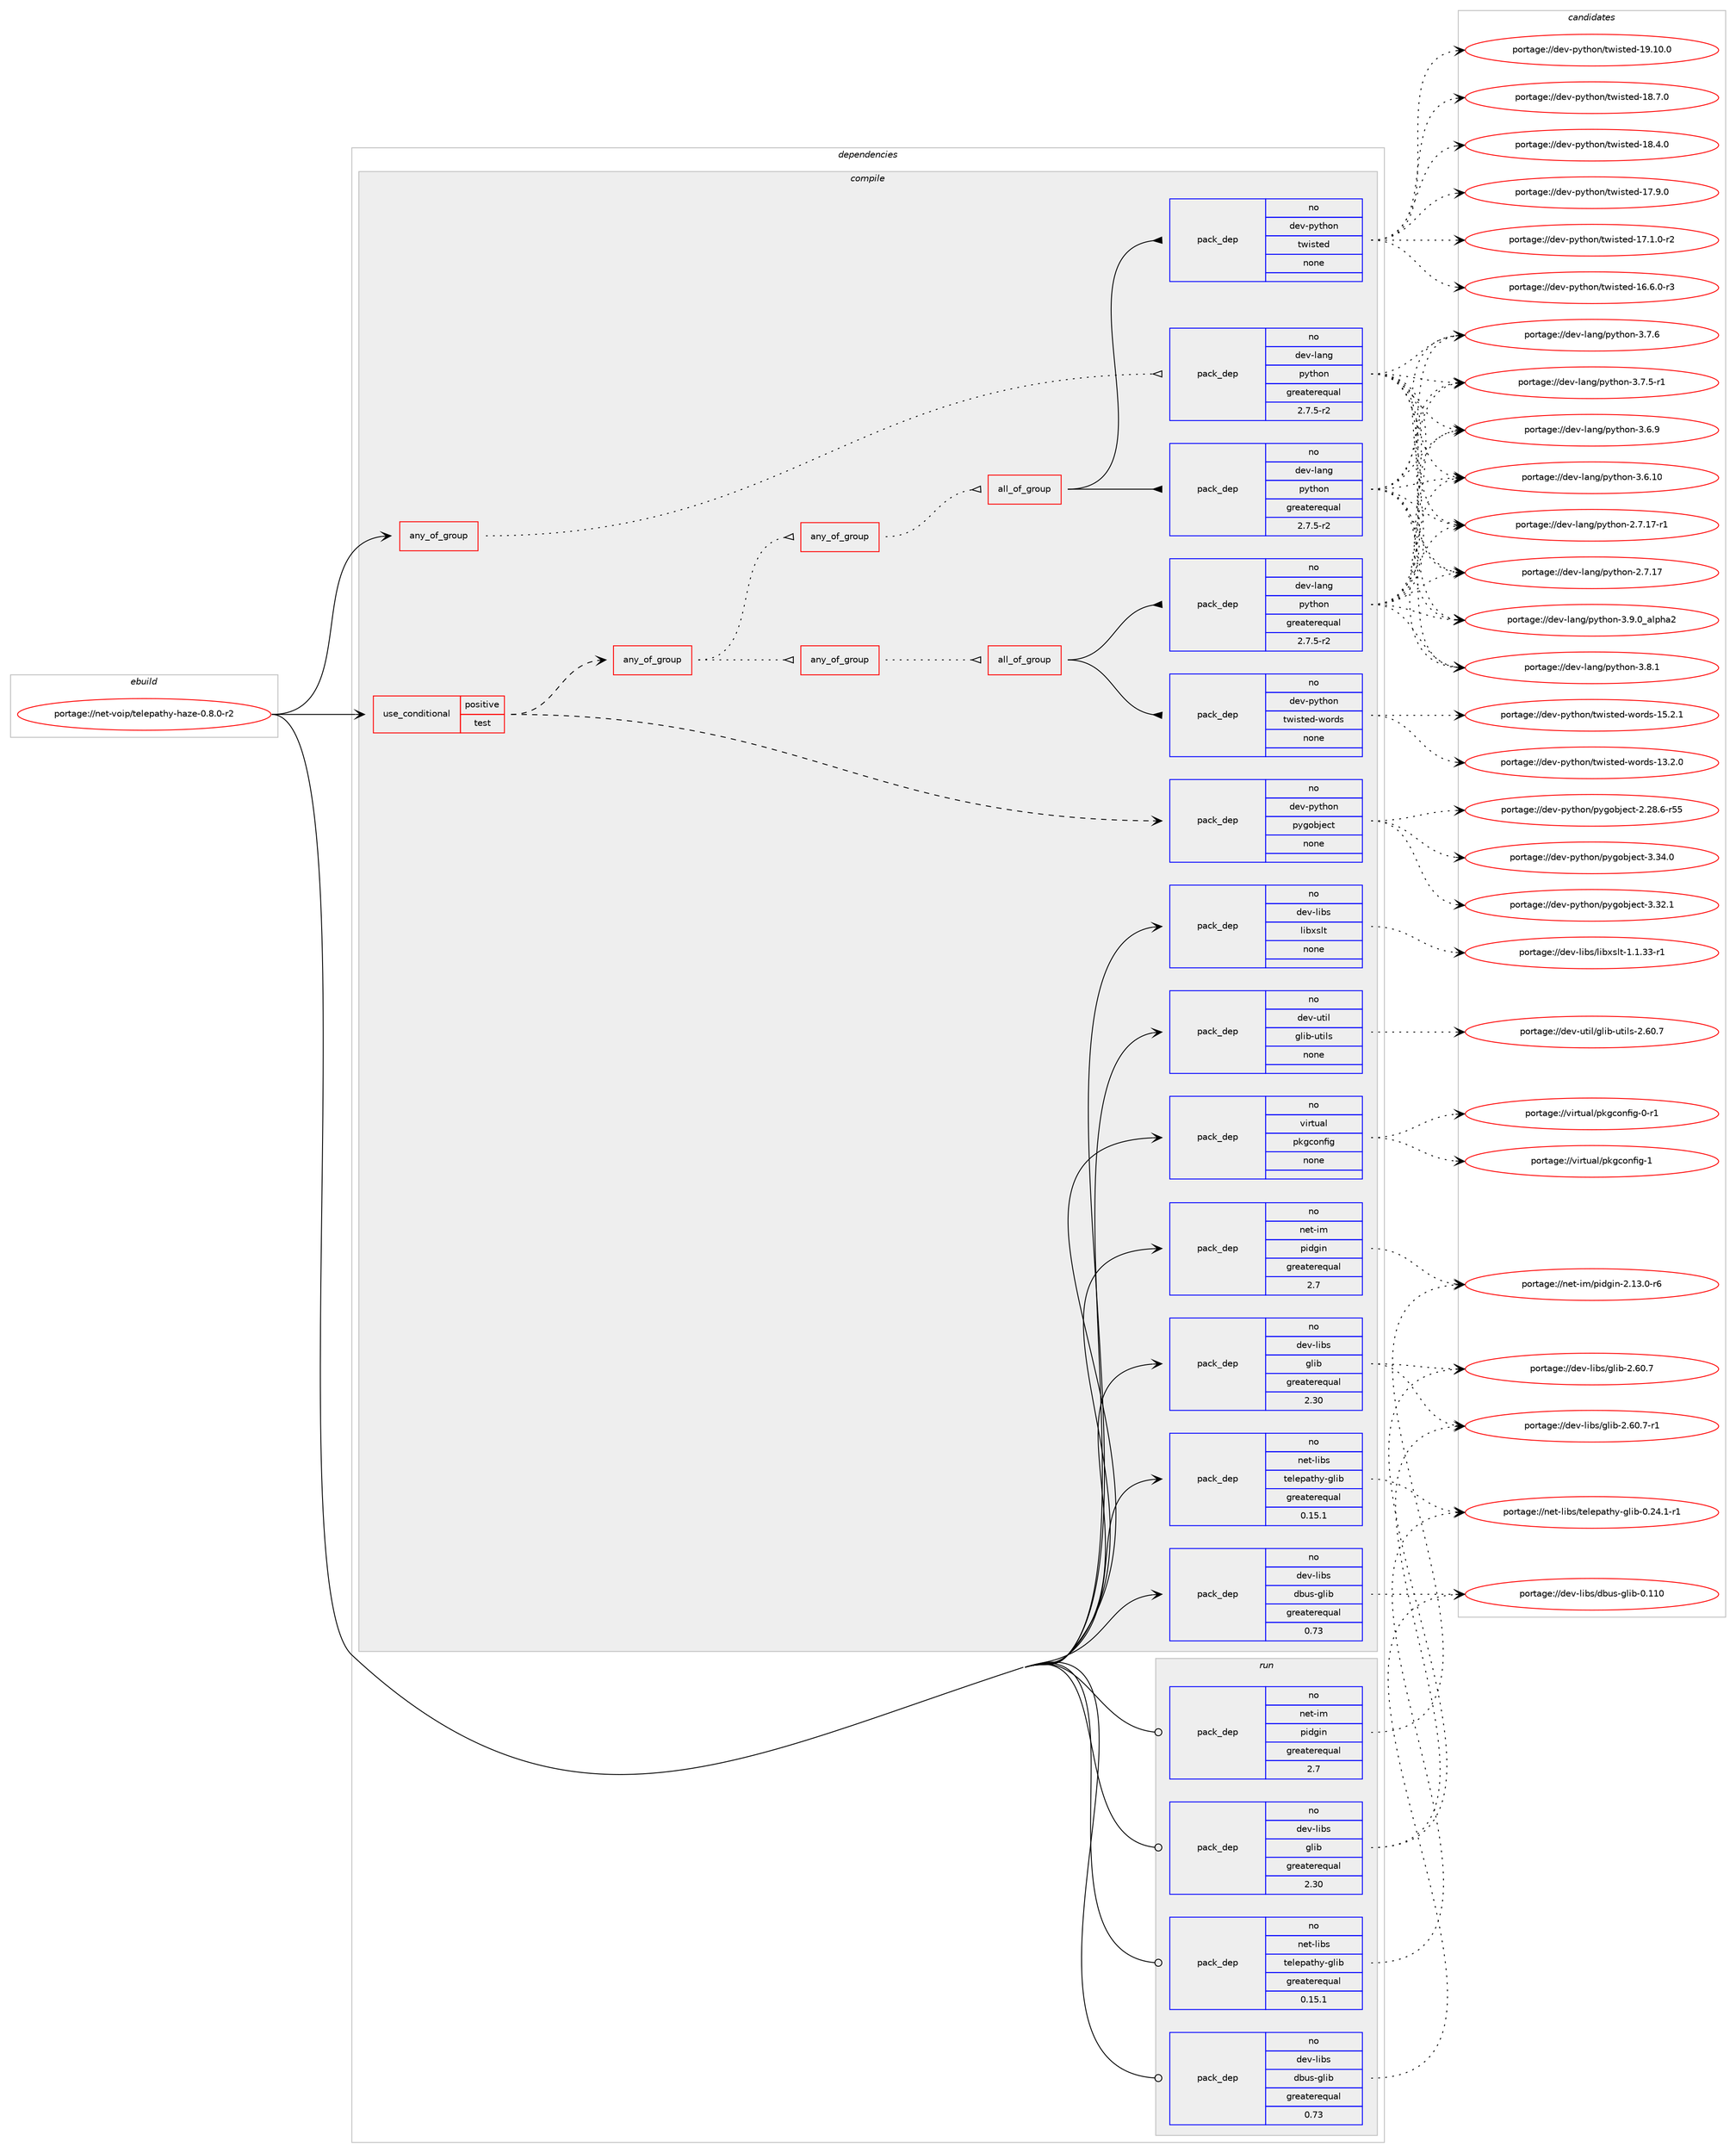 digraph prolog {

# *************
# Graph options
# *************

newrank=true;
concentrate=true;
compound=true;
graph [rankdir=LR,fontname=Helvetica,fontsize=10,ranksep=1.5];#, ranksep=2.5, nodesep=0.2];
edge  [arrowhead=vee];
node  [fontname=Helvetica,fontsize=10];

# **********
# The ebuild
# **********

subgraph cluster_leftcol {
color=gray;
rank=same;
label=<<i>ebuild</i>>;
id [label="portage://net-voip/telepathy-haze-0.8.0-r2", color=red, width=4, href="../net-voip/telepathy-haze-0.8.0-r2.svg"];
}

# ****************
# The dependencies
# ****************

subgraph cluster_midcol {
color=gray;
label=<<i>dependencies</i>>;
subgraph cluster_compile {
fillcolor="#eeeeee";
style=filled;
label=<<i>compile</i>>;
subgraph any1784 {
dependency113570 [label=<<TABLE BORDER="0" CELLBORDER="1" CELLSPACING="0" CELLPADDING="4"><TR><TD CELLPADDING="10">any_of_group</TD></TR></TABLE>>, shape=none, color=red];subgraph pack89000 {
dependency113571 [label=<<TABLE BORDER="0" CELLBORDER="1" CELLSPACING="0" CELLPADDING="4" WIDTH="220"><TR><TD ROWSPAN="6" CELLPADDING="30">pack_dep</TD></TR><TR><TD WIDTH="110">no</TD></TR><TR><TD>dev-lang</TD></TR><TR><TD>python</TD></TR><TR><TD>greaterequal</TD></TR><TR><TD>2.7.5-r2</TD></TR></TABLE>>, shape=none, color=blue];
}
dependency113570:e -> dependency113571:w [weight=20,style="dotted",arrowhead="oinv"];
}
id:e -> dependency113570:w [weight=20,style="solid",arrowhead="vee"];
subgraph cond22689 {
dependency113572 [label=<<TABLE BORDER="0" CELLBORDER="1" CELLSPACING="0" CELLPADDING="4"><TR><TD ROWSPAN="3" CELLPADDING="10">use_conditional</TD></TR><TR><TD>positive</TD></TR><TR><TD>test</TD></TR></TABLE>>, shape=none, color=red];
subgraph pack89001 {
dependency113573 [label=<<TABLE BORDER="0" CELLBORDER="1" CELLSPACING="0" CELLPADDING="4" WIDTH="220"><TR><TD ROWSPAN="6" CELLPADDING="30">pack_dep</TD></TR><TR><TD WIDTH="110">no</TD></TR><TR><TD>dev-python</TD></TR><TR><TD>pygobject</TD></TR><TR><TD>none</TD></TR><TR><TD></TD></TR></TABLE>>, shape=none, color=blue];
}
dependency113572:e -> dependency113573:w [weight=20,style="dashed",arrowhead="vee"];
subgraph any1785 {
dependency113574 [label=<<TABLE BORDER="0" CELLBORDER="1" CELLSPACING="0" CELLPADDING="4"><TR><TD CELLPADDING="10">any_of_group</TD></TR></TABLE>>, shape=none, color=red];subgraph any1786 {
dependency113575 [label=<<TABLE BORDER="0" CELLBORDER="1" CELLSPACING="0" CELLPADDING="4"><TR><TD CELLPADDING="10">any_of_group</TD></TR></TABLE>>, shape=none, color=red];subgraph all100 {
dependency113576 [label=<<TABLE BORDER="0" CELLBORDER="1" CELLSPACING="0" CELLPADDING="4"><TR><TD CELLPADDING="10">all_of_group</TD></TR></TABLE>>, shape=none, color=red];subgraph pack89002 {
dependency113577 [label=<<TABLE BORDER="0" CELLBORDER="1" CELLSPACING="0" CELLPADDING="4" WIDTH="220"><TR><TD ROWSPAN="6" CELLPADDING="30">pack_dep</TD></TR><TR><TD WIDTH="110">no</TD></TR><TR><TD>dev-lang</TD></TR><TR><TD>python</TD></TR><TR><TD>greaterequal</TD></TR><TR><TD>2.7.5-r2</TD></TR></TABLE>>, shape=none, color=blue];
}
dependency113576:e -> dependency113577:w [weight=20,style="solid",arrowhead="inv"];
subgraph pack89003 {
dependency113578 [label=<<TABLE BORDER="0" CELLBORDER="1" CELLSPACING="0" CELLPADDING="4" WIDTH="220"><TR><TD ROWSPAN="6" CELLPADDING="30">pack_dep</TD></TR><TR><TD WIDTH="110">no</TD></TR><TR><TD>dev-python</TD></TR><TR><TD>twisted</TD></TR><TR><TD>none</TD></TR><TR><TD></TD></TR></TABLE>>, shape=none, color=blue];
}
dependency113576:e -> dependency113578:w [weight=20,style="solid",arrowhead="inv"];
}
dependency113575:e -> dependency113576:w [weight=20,style="dotted",arrowhead="oinv"];
}
dependency113574:e -> dependency113575:w [weight=20,style="dotted",arrowhead="oinv"];
subgraph any1787 {
dependency113579 [label=<<TABLE BORDER="0" CELLBORDER="1" CELLSPACING="0" CELLPADDING="4"><TR><TD CELLPADDING="10">any_of_group</TD></TR></TABLE>>, shape=none, color=red];subgraph all101 {
dependency113580 [label=<<TABLE BORDER="0" CELLBORDER="1" CELLSPACING="0" CELLPADDING="4"><TR><TD CELLPADDING="10">all_of_group</TD></TR></TABLE>>, shape=none, color=red];subgraph pack89004 {
dependency113581 [label=<<TABLE BORDER="0" CELLBORDER="1" CELLSPACING="0" CELLPADDING="4" WIDTH="220"><TR><TD ROWSPAN="6" CELLPADDING="30">pack_dep</TD></TR><TR><TD WIDTH="110">no</TD></TR><TR><TD>dev-lang</TD></TR><TR><TD>python</TD></TR><TR><TD>greaterequal</TD></TR><TR><TD>2.7.5-r2</TD></TR></TABLE>>, shape=none, color=blue];
}
dependency113580:e -> dependency113581:w [weight=20,style="solid",arrowhead="inv"];
subgraph pack89005 {
dependency113582 [label=<<TABLE BORDER="0" CELLBORDER="1" CELLSPACING="0" CELLPADDING="4" WIDTH="220"><TR><TD ROWSPAN="6" CELLPADDING="30">pack_dep</TD></TR><TR><TD WIDTH="110">no</TD></TR><TR><TD>dev-python</TD></TR><TR><TD>twisted-words</TD></TR><TR><TD>none</TD></TR><TR><TD></TD></TR></TABLE>>, shape=none, color=blue];
}
dependency113580:e -> dependency113582:w [weight=20,style="solid",arrowhead="inv"];
}
dependency113579:e -> dependency113580:w [weight=20,style="dotted",arrowhead="oinv"];
}
dependency113574:e -> dependency113579:w [weight=20,style="dotted",arrowhead="oinv"];
}
dependency113572:e -> dependency113574:w [weight=20,style="dashed",arrowhead="vee"];
}
id:e -> dependency113572:w [weight=20,style="solid",arrowhead="vee"];
subgraph pack89006 {
dependency113583 [label=<<TABLE BORDER="0" CELLBORDER="1" CELLSPACING="0" CELLPADDING="4" WIDTH="220"><TR><TD ROWSPAN="6" CELLPADDING="30">pack_dep</TD></TR><TR><TD WIDTH="110">no</TD></TR><TR><TD>dev-libs</TD></TR><TR><TD>dbus-glib</TD></TR><TR><TD>greaterequal</TD></TR><TR><TD>0.73</TD></TR></TABLE>>, shape=none, color=blue];
}
id:e -> dependency113583:w [weight=20,style="solid",arrowhead="vee"];
subgraph pack89007 {
dependency113584 [label=<<TABLE BORDER="0" CELLBORDER="1" CELLSPACING="0" CELLPADDING="4" WIDTH="220"><TR><TD ROWSPAN="6" CELLPADDING="30">pack_dep</TD></TR><TR><TD WIDTH="110">no</TD></TR><TR><TD>dev-libs</TD></TR><TR><TD>glib</TD></TR><TR><TD>greaterequal</TD></TR><TR><TD>2.30</TD></TR></TABLE>>, shape=none, color=blue];
}
id:e -> dependency113584:w [weight=20,style="solid",arrowhead="vee"];
subgraph pack89008 {
dependency113585 [label=<<TABLE BORDER="0" CELLBORDER="1" CELLSPACING="0" CELLPADDING="4" WIDTH="220"><TR><TD ROWSPAN="6" CELLPADDING="30">pack_dep</TD></TR><TR><TD WIDTH="110">no</TD></TR><TR><TD>dev-libs</TD></TR><TR><TD>libxslt</TD></TR><TR><TD>none</TD></TR><TR><TD></TD></TR></TABLE>>, shape=none, color=blue];
}
id:e -> dependency113585:w [weight=20,style="solid",arrowhead="vee"];
subgraph pack89009 {
dependency113586 [label=<<TABLE BORDER="0" CELLBORDER="1" CELLSPACING="0" CELLPADDING="4" WIDTH="220"><TR><TD ROWSPAN="6" CELLPADDING="30">pack_dep</TD></TR><TR><TD WIDTH="110">no</TD></TR><TR><TD>dev-util</TD></TR><TR><TD>glib-utils</TD></TR><TR><TD>none</TD></TR><TR><TD></TD></TR></TABLE>>, shape=none, color=blue];
}
id:e -> dependency113586:w [weight=20,style="solid",arrowhead="vee"];
subgraph pack89010 {
dependency113587 [label=<<TABLE BORDER="0" CELLBORDER="1" CELLSPACING="0" CELLPADDING="4" WIDTH="220"><TR><TD ROWSPAN="6" CELLPADDING="30">pack_dep</TD></TR><TR><TD WIDTH="110">no</TD></TR><TR><TD>net-im</TD></TR><TR><TD>pidgin</TD></TR><TR><TD>greaterequal</TD></TR><TR><TD>2.7</TD></TR></TABLE>>, shape=none, color=blue];
}
id:e -> dependency113587:w [weight=20,style="solid",arrowhead="vee"];
subgraph pack89011 {
dependency113588 [label=<<TABLE BORDER="0" CELLBORDER="1" CELLSPACING="0" CELLPADDING="4" WIDTH="220"><TR><TD ROWSPAN="6" CELLPADDING="30">pack_dep</TD></TR><TR><TD WIDTH="110">no</TD></TR><TR><TD>net-libs</TD></TR><TR><TD>telepathy-glib</TD></TR><TR><TD>greaterequal</TD></TR><TR><TD>0.15.1</TD></TR></TABLE>>, shape=none, color=blue];
}
id:e -> dependency113588:w [weight=20,style="solid",arrowhead="vee"];
subgraph pack89012 {
dependency113589 [label=<<TABLE BORDER="0" CELLBORDER="1" CELLSPACING="0" CELLPADDING="4" WIDTH="220"><TR><TD ROWSPAN="6" CELLPADDING="30">pack_dep</TD></TR><TR><TD WIDTH="110">no</TD></TR><TR><TD>virtual</TD></TR><TR><TD>pkgconfig</TD></TR><TR><TD>none</TD></TR><TR><TD></TD></TR></TABLE>>, shape=none, color=blue];
}
id:e -> dependency113589:w [weight=20,style="solid",arrowhead="vee"];
}
subgraph cluster_compileandrun {
fillcolor="#eeeeee";
style=filled;
label=<<i>compile and run</i>>;
}
subgraph cluster_run {
fillcolor="#eeeeee";
style=filled;
label=<<i>run</i>>;
subgraph pack89013 {
dependency113590 [label=<<TABLE BORDER="0" CELLBORDER="1" CELLSPACING="0" CELLPADDING="4" WIDTH="220"><TR><TD ROWSPAN="6" CELLPADDING="30">pack_dep</TD></TR><TR><TD WIDTH="110">no</TD></TR><TR><TD>dev-libs</TD></TR><TR><TD>dbus-glib</TD></TR><TR><TD>greaterequal</TD></TR><TR><TD>0.73</TD></TR></TABLE>>, shape=none, color=blue];
}
id:e -> dependency113590:w [weight=20,style="solid",arrowhead="odot"];
subgraph pack89014 {
dependency113591 [label=<<TABLE BORDER="0" CELLBORDER="1" CELLSPACING="0" CELLPADDING="4" WIDTH="220"><TR><TD ROWSPAN="6" CELLPADDING="30">pack_dep</TD></TR><TR><TD WIDTH="110">no</TD></TR><TR><TD>dev-libs</TD></TR><TR><TD>glib</TD></TR><TR><TD>greaterequal</TD></TR><TR><TD>2.30</TD></TR></TABLE>>, shape=none, color=blue];
}
id:e -> dependency113591:w [weight=20,style="solid",arrowhead="odot"];
subgraph pack89015 {
dependency113592 [label=<<TABLE BORDER="0" CELLBORDER="1" CELLSPACING="0" CELLPADDING="4" WIDTH="220"><TR><TD ROWSPAN="6" CELLPADDING="30">pack_dep</TD></TR><TR><TD WIDTH="110">no</TD></TR><TR><TD>net-im</TD></TR><TR><TD>pidgin</TD></TR><TR><TD>greaterequal</TD></TR><TR><TD>2.7</TD></TR></TABLE>>, shape=none, color=blue];
}
id:e -> dependency113592:w [weight=20,style="solid",arrowhead="odot"];
subgraph pack89016 {
dependency113593 [label=<<TABLE BORDER="0" CELLBORDER="1" CELLSPACING="0" CELLPADDING="4" WIDTH="220"><TR><TD ROWSPAN="6" CELLPADDING="30">pack_dep</TD></TR><TR><TD WIDTH="110">no</TD></TR><TR><TD>net-libs</TD></TR><TR><TD>telepathy-glib</TD></TR><TR><TD>greaterequal</TD></TR><TR><TD>0.15.1</TD></TR></TABLE>>, shape=none, color=blue];
}
id:e -> dependency113593:w [weight=20,style="solid",arrowhead="odot"];
}
}

# **************
# The candidates
# **************

subgraph cluster_choices {
rank=same;
color=gray;
label=<<i>candidates</i>>;

subgraph choice89000 {
color=black;
nodesep=1;
choice10010111845108971101034711212111610411111045514657464895971081121049750 [label="portage://dev-lang/python-3.9.0_alpha2", color=red, width=4,href="../dev-lang/python-3.9.0_alpha2.svg"];
choice100101118451089711010347112121116104111110455146564649 [label="portage://dev-lang/python-3.8.1", color=red, width=4,href="../dev-lang/python-3.8.1.svg"];
choice100101118451089711010347112121116104111110455146554654 [label="portage://dev-lang/python-3.7.6", color=red, width=4,href="../dev-lang/python-3.7.6.svg"];
choice1001011184510897110103471121211161041111104551465546534511449 [label="portage://dev-lang/python-3.7.5-r1", color=red, width=4,href="../dev-lang/python-3.7.5-r1.svg"];
choice100101118451089711010347112121116104111110455146544657 [label="portage://dev-lang/python-3.6.9", color=red, width=4,href="../dev-lang/python-3.6.9.svg"];
choice10010111845108971101034711212111610411111045514654464948 [label="portage://dev-lang/python-3.6.10", color=red, width=4,href="../dev-lang/python-3.6.10.svg"];
choice100101118451089711010347112121116104111110455046554649554511449 [label="portage://dev-lang/python-2.7.17-r1", color=red, width=4,href="../dev-lang/python-2.7.17-r1.svg"];
choice10010111845108971101034711212111610411111045504655464955 [label="portage://dev-lang/python-2.7.17", color=red, width=4,href="../dev-lang/python-2.7.17.svg"];
dependency113571:e -> choice10010111845108971101034711212111610411111045514657464895971081121049750:w [style=dotted,weight="100"];
dependency113571:e -> choice100101118451089711010347112121116104111110455146564649:w [style=dotted,weight="100"];
dependency113571:e -> choice100101118451089711010347112121116104111110455146554654:w [style=dotted,weight="100"];
dependency113571:e -> choice1001011184510897110103471121211161041111104551465546534511449:w [style=dotted,weight="100"];
dependency113571:e -> choice100101118451089711010347112121116104111110455146544657:w [style=dotted,weight="100"];
dependency113571:e -> choice10010111845108971101034711212111610411111045514654464948:w [style=dotted,weight="100"];
dependency113571:e -> choice100101118451089711010347112121116104111110455046554649554511449:w [style=dotted,weight="100"];
dependency113571:e -> choice10010111845108971101034711212111610411111045504655464955:w [style=dotted,weight="100"];
}
subgraph choice89001 {
color=black;
nodesep=1;
choice1001011184511212111610411111047112121103111981061019911645514651524648 [label="portage://dev-python/pygobject-3.34.0", color=red, width=4,href="../dev-python/pygobject-3.34.0.svg"];
choice1001011184511212111610411111047112121103111981061019911645514651504649 [label="portage://dev-python/pygobject-3.32.1", color=red, width=4,href="../dev-python/pygobject-3.32.1.svg"];
choice1001011184511212111610411111047112121103111981061019911645504650564654451145353 [label="portage://dev-python/pygobject-2.28.6-r55", color=red, width=4,href="../dev-python/pygobject-2.28.6-r55.svg"];
dependency113573:e -> choice1001011184511212111610411111047112121103111981061019911645514651524648:w [style=dotted,weight="100"];
dependency113573:e -> choice1001011184511212111610411111047112121103111981061019911645514651504649:w [style=dotted,weight="100"];
dependency113573:e -> choice1001011184511212111610411111047112121103111981061019911645504650564654451145353:w [style=dotted,weight="100"];
}
subgraph choice89002 {
color=black;
nodesep=1;
choice10010111845108971101034711212111610411111045514657464895971081121049750 [label="portage://dev-lang/python-3.9.0_alpha2", color=red, width=4,href="../dev-lang/python-3.9.0_alpha2.svg"];
choice100101118451089711010347112121116104111110455146564649 [label="portage://dev-lang/python-3.8.1", color=red, width=4,href="../dev-lang/python-3.8.1.svg"];
choice100101118451089711010347112121116104111110455146554654 [label="portage://dev-lang/python-3.7.6", color=red, width=4,href="../dev-lang/python-3.7.6.svg"];
choice1001011184510897110103471121211161041111104551465546534511449 [label="portage://dev-lang/python-3.7.5-r1", color=red, width=4,href="../dev-lang/python-3.7.5-r1.svg"];
choice100101118451089711010347112121116104111110455146544657 [label="portage://dev-lang/python-3.6.9", color=red, width=4,href="../dev-lang/python-3.6.9.svg"];
choice10010111845108971101034711212111610411111045514654464948 [label="portage://dev-lang/python-3.6.10", color=red, width=4,href="../dev-lang/python-3.6.10.svg"];
choice100101118451089711010347112121116104111110455046554649554511449 [label="portage://dev-lang/python-2.7.17-r1", color=red, width=4,href="../dev-lang/python-2.7.17-r1.svg"];
choice10010111845108971101034711212111610411111045504655464955 [label="portage://dev-lang/python-2.7.17", color=red, width=4,href="../dev-lang/python-2.7.17.svg"];
dependency113577:e -> choice10010111845108971101034711212111610411111045514657464895971081121049750:w [style=dotted,weight="100"];
dependency113577:e -> choice100101118451089711010347112121116104111110455146564649:w [style=dotted,weight="100"];
dependency113577:e -> choice100101118451089711010347112121116104111110455146554654:w [style=dotted,weight="100"];
dependency113577:e -> choice1001011184510897110103471121211161041111104551465546534511449:w [style=dotted,weight="100"];
dependency113577:e -> choice100101118451089711010347112121116104111110455146544657:w [style=dotted,weight="100"];
dependency113577:e -> choice10010111845108971101034711212111610411111045514654464948:w [style=dotted,weight="100"];
dependency113577:e -> choice100101118451089711010347112121116104111110455046554649554511449:w [style=dotted,weight="100"];
dependency113577:e -> choice10010111845108971101034711212111610411111045504655464955:w [style=dotted,weight="100"];
}
subgraph choice89003 {
color=black;
nodesep=1;
choice10010111845112121116104111110471161191051151161011004549574649484648 [label="portage://dev-python/twisted-19.10.0", color=red, width=4,href="../dev-python/twisted-19.10.0.svg"];
choice100101118451121211161041111104711611910511511610110045495646554648 [label="portage://dev-python/twisted-18.7.0", color=red, width=4,href="../dev-python/twisted-18.7.0.svg"];
choice100101118451121211161041111104711611910511511610110045495646524648 [label="portage://dev-python/twisted-18.4.0", color=red, width=4,href="../dev-python/twisted-18.4.0.svg"];
choice100101118451121211161041111104711611910511511610110045495546574648 [label="portage://dev-python/twisted-17.9.0", color=red, width=4,href="../dev-python/twisted-17.9.0.svg"];
choice1001011184511212111610411111047116119105115116101100454955464946484511450 [label="portage://dev-python/twisted-17.1.0-r2", color=red, width=4,href="../dev-python/twisted-17.1.0-r2.svg"];
choice1001011184511212111610411111047116119105115116101100454954465446484511451 [label="portage://dev-python/twisted-16.6.0-r3", color=red, width=4,href="../dev-python/twisted-16.6.0-r3.svg"];
dependency113578:e -> choice10010111845112121116104111110471161191051151161011004549574649484648:w [style=dotted,weight="100"];
dependency113578:e -> choice100101118451121211161041111104711611910511511610110045495646554648:w [style=dotted,weight="100"];
dependency113578:e -> choice100101118451121211161041111104711611910511511610110045495646524648:w [style=dotted,weight="100"];
dependency113578:e -> choice100101118451121211161041111104711611910511511610110045495546574648:w [style=dotted,weight="100"];
dependency113578:e -> choice1001011184511212111610411111047116119105115116101100454955464946484511450:w [style=dotted,weight="100"];
dependency113578:e -> choice1001011184511212111610411111047116119105115116101100454954465446484511451:w [style=dotted,weight="100"];
}
subgraph choice89004 {
color=black;
nodesep=1;
choice10010111845108971101034711212111610411111045514657464895971081121049750 [label="portage://dev-lang/python-3.9.0_alpha2", color=red, width=4,href="../dev-lang/python-3.9.0_alpha2.svg"];
choice100101118451089711010347112121116104111110455146564649 [label="portage://dev-lang/python-3.8.1", color=red, width=4,href="../dev-lang/python-3.8.1.svg"];
choice100101118451089711010347112121116104111110455146554654 [label="portage://dev-lang/python-3.7.6", color=red, width=4,href="../dev-lang/python-3.7.6.svg"];
choice1001011184510897110103471121211161041111104551465546534511449 [label="portage://dev-lang/python-3.7.5-r1", color=red, width=4,href="../dev-lang/python-3.7.5-r1.svg"];
choice100101118451089711010347112121116104111110455146544657 [label="portage://dev-lang/python-3.6.9", color=red, width=4,href="../dev-lang/python-3.6.9.svg"];
choice10010111845108971101034711212111610411111045514654464948 [label="portage://dev-lang/python-3.6.10", color=red, width=4,href="../dev-lang/python-3.6.10.svg"];
choice100101118451089711010347112121116104111110455046554649554511449 [label="portage://dev-lang/python-2.7.17-r1", color=red, width=4,href="../dev-lang/python-2.7.17-r1.svg"];
choice10010111845108971101034711212111610411111045504655464955 [label="portage://dev-lang/python-2.7.17", color=red, width=4,href="../dev-lang/python-2.7.17.svg"];
dependency113581:e -> choice10010111845108971101034711212111610411111045514657464895971081121049750:w [style=dotted,weight="100"];
dependency113581:e -> choice100101118451089711010347112121116104111110455146564649:w [style=dotted,weight="100"];
dependency113581:e -> choice100101118451089711010347112121116104111110455146554654:w [style=dotted,weight="100"];
dependency113581:e -> choice1001011184510897110103471121211161041111104551465546534511449:w [style=dotted,weight="100"];
dependency113581:e -> choice100101118451089711010347112121116104111110455146544657:w [style=dotted,weight="100"];
dependency113581:e -> choice10010111845108971101034711212111610411111045514654464948:w [style=dotted,weight="100"];
dependency113581:e -> choice100101118451089711010347112121116104111110455046554649554511449:w [style=dotted,weight="100"];
dependency113581:e -> choice10010111845108971101034711212111610411111045504655464955:w [style=dotted,weight="100"];
}
subgraph choice89005 {
color=black;
nodesep=1;
choice10010111845112121116104111110471161191051151161011004511911111410011545495346504649 [label="portage://dev-python/twisted-words-15.2.1", color=red, width=4,href="../dev-python/twisted-words-15.2.1.svg"];
choice10010111845112121116104111110471161191051151161011004511911111410011545495146504648 [label="portage://dev-python/twisted-words-13.2.0", color=red, width=4,href="../dev-python/twisted-words-13.2.0.svg"];
dependency113582:e -> choice10010111845112121116104111110471161191051151161011004511911111410011545495346504649:w [style=dotted,weight="100"];
dependency113582:e -> choice10010111845112121116104111110471161191051151161011004511911111410011545495146504648:w [style=dotted,weight="100"];
}
subgraph choice89006 {
color=black;
nodesep=1;
choice100101118451081059811547100981171154510310810598454846494948 [label="portage://dev-libs/dbus-glib-0.110", color=red, width=4,href="../dev-libs/dbus-glib-0.110.svg"];
dependency113583:e -> choice100101118451081059811547100981171154510310810598454846494948:w [style=dotted,weight="100"];
}
subgraph choice89007 {
color=black;
nodesep=1;
choice10010111845108105981154710310810598455046544846554511449 [label="portage://dev-libs/glib-2.60.7-r1", color=red, width=4,href="../dev-libs/glib-2.60.7-r1.svg"];
choice1001011184510810598115471031081059845504654484655 [label="portage://dev-libs/glib-2.60.7", color=red, width=4,href="../dev-libs/glib-2.60.7.svg"];
dependency113584:e -> choice10010111845108105981154710310810598455046544846554511449:w [style=dotted,weight="100"];
dependency113584:e -> choice1001011184510810598115471031081059845504654484655:w [style=dotted,weight="100"];
}
subgraph choice89008 {
color=black;
nodesep=1;
choice10010111845108105981154710810598120115108116454946494651514511449 [label="portage://dev-libs/libxslt-1.1.33-r1", color=red, width=4,href="../dev-libs/libxslt-1.1.33-r1.svg"];
dependency113585:e -> choice10010111845108105981154710810598120115108116454946494651514511449:w [style=dotted,weight="100"];
}
subgraph choice89009 {
color=black;
nodesep=1;
choice1001011184511711610510847103108105984511711610510811545504654484655 [label="portage://dev-util/glib-utils-2.60.7", color=red, width=4,href="../dev-util/glib-utils-2.60.7.svg"];
dependency113586:e -> choice1001011184511711610510847103108105984511711610510811545504654484655:w [style=dotted,weight="100"];
}
subgraph choice89010 {
color=black;
nodesep=1;
choice1101011164510510947112105100103105110455046495146484511454 [label="portage://net-im/pidgin-2.13.0-r6", color=red, width=4,href="../net-im/pidgin-2.13.0-r6.svg"];
dependency113587:e -> choice1101011164510510947112105100103105110455046495146484511454:w [style=dotted,weight="100"];
}
subgraph choice89011 {
color=black;
nodesep=1;
choice110101116451081059811547116101108101112971161041214510310810598454846505246494511449 [label="portage://net-libs/telepathy-glib-0.24.1-r1", color=red, width=4,href="../net-libs/telepathy-glib-0.24.1-r1.svg"];
dependency113588:e -> choice110101116451081059811547116101108101112971161041214510310810598454846505246494511449:w [style=dotted,weight="100"];
}
subgraph choice89012 {
color=black;
nodesep=1;
choice1181051141161179710847112107103991111101021051034549 [label="portage://virtual/pkgconfig-1", color=red, width=4,href="../virtual/pkgconfig-1.svg"];
choice11810511411611797108471121071039911111010210510345484511449 [label="portage://virtual/pkgconfig-0-r1", color=red, width=4,href="../virtual/pkgconfig-0-r1.svg"];
dependency113589:e -> choice1181051141161179710847112107103991111101021051034549:w [style=dotted,weight="100"];
dependency113589:e -> choice11810511411611797108471121071039911111010210510345484511449:w [style=dotted,weight="100"];
}
subgraph choice89013 {
color=black;
nodesep=1;
choice100101118451081059811547100981171154510310810598454846494948 [label="portage://dev-libs/dbus-glib-0.110", color=red, width=4,href="../dev-libs/dbus-glib-0.110.svg"];
dependency113590:e -> choice100101118451081059811547100981171154510310810598454846494948:w [style=dotted,weight="100"];
}
subgraph choice89014 {
color=black;
nodesep=1;
choice10010111845108105981154710310810598455046544846554511449 [label="portage://dev-libs/glib-2.60.7-r1", color=red, width=4,href="../dev-libs/glib-2.60.7-r1.svg"];
choice1001011184510810598115471031081059845504654484655 [label="portage://dev-libs/glib-2.60.7", color=red, width=4,href="../dev-libs/glib-2.60.7.svg"];
dependency113591:e -> choice10010111845108105981154710310810598455046544846554511449:w [style=dotted,weight="100"];
dependency113591:e -> choice1001011184510810598115471031081059845504654484655:w [style=dotted,weight="100"];
}
subgraph choice89015 {
color=black;
nodesep=1;
choice1101011164510510947112105100103105110455046495146484511454 [label="portage://net-im/pidgin-2.13.0-r6", color=red, width=4,href="../net-im/pidgin-2.13.0-r6.svg"];
dependency113592:e -> choice1101011164510510947112105100103105110455046495146484511454:w [style=dotted,weight="100"];
}
subgraph choice89016 {
color=black;
nodesep=1;
choice110101116451081059811547116101108101112971161041214510310810598454846505246494511449 [label="portage://net-libs/telepathy-glib-0.24.1-r1", color=red, width=4,href="../net-libs/telepathy-glib-0.24.1-r1.svg"];
dependency113593:e -> choice110101116451081059811547116101108101112971161041214510310810598454846505246494511449:w [style=dotted,weight="100"];
}
}

}
